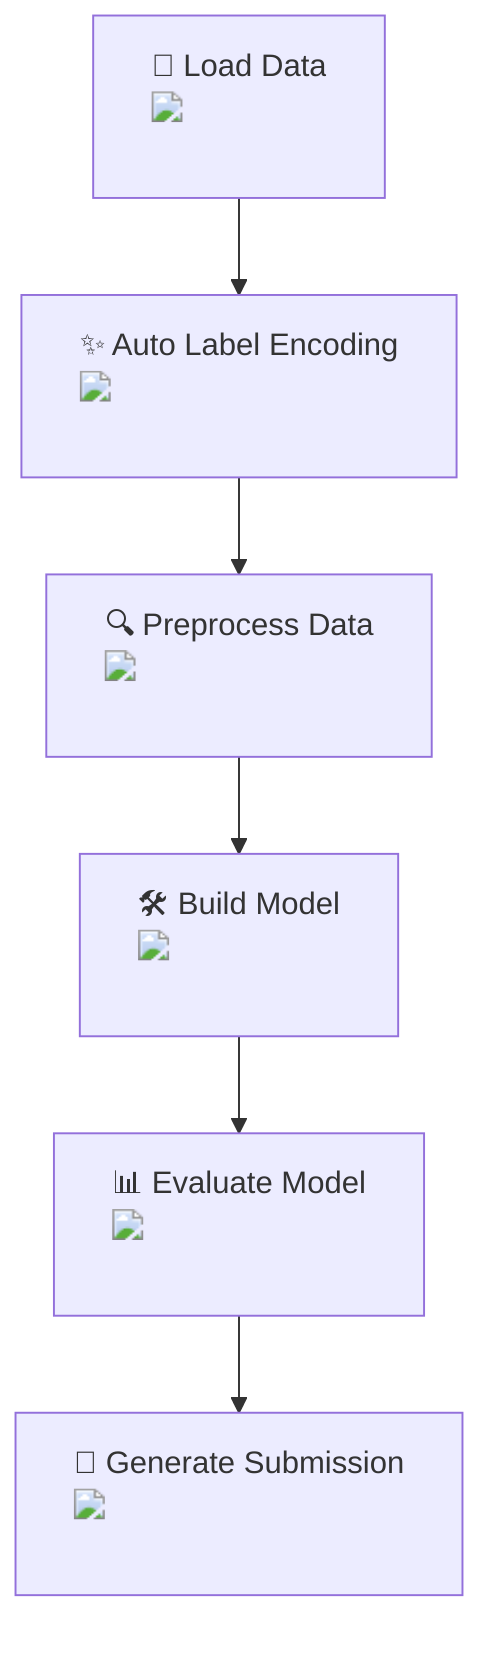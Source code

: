 flowchart TD
    A["📂 Load Data <img src='file.svg'/> <br/>"] --> B["✨ Auto Label Encoding <img src='column_split.svg'/> <br/>"]
    B --> C["🔍 Preprocess Data <img src='table.svg'/> <br/>"]
    C --> D["🛠️ Build Model <img src='brain.svg'/> <br/>"]
    D --> E["📊 Evaluate Model <img src='scatter_plot_template.svg'/> <br/>"]
    E --> F["📄 Generate Submission <img src='file.svg'/> <br/>"]